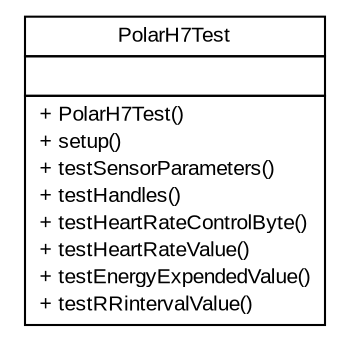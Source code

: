 #!/usr/local/bin/dot
#
# Class diagram 
# Generated by UMLGraph version R5_6 (http://www.umlgraph.org/)
#

digraph G {
	edge [fontname="arial",fontsize=10,labelfontname="arial",labelfontsize=10];
	node [fontname="arial",fontsize=10,shape=plaintext];
	nodesep=0.25;
	ranksep=0.5;
	// de.fhg.fit.biomos.sensorplatform.sensor.PolarH7Test
	c0 [label=<<table title="de.fhg.fit.biomos.sensorplatform.sensor.PolarH7Test" border="0" cellborder="1" cellspacing="0" cellpadding="2" port="p" href="./PolarH7Test.html">
		<tr><td><table border="0" cellspacing="0" cellpadding="1">
<tr><td align="center" balign="center"> PolarH7Test </td></tr>
		</table></td></tr>
		<tr><td><table border="0" cellspacing="0" cellpadding="1">
<tr><td align="left" balign="left">  </td></tr>
		</table></td></tr>
		<tr><td><table border="0" cellspacing="0" cellpadding="1">
<tr><td align="left" balign="left"> + PolarH7Test() </td></tr>
<tr><td align="left" balign="left"> + setup() </td></tr>
<tr><td align="left" balign="left"> + testSensorParameters() </td></tr>
<tr><td align="left" balign="left"> + testHandles() </td></tr>
<tr><td align="left" balign="left"> + testHeartRateControlByte() </td></tr>
<tr><td align="left" balign="left"> + testHeartRateValue() </td></tr>
<tr><td align="left" balign="left"> + testEnergyExpendedValue() </td></tr>
<tr><td align="left" balign="left"> + testRRintervalValue() </td></tr>
		</table></td></tr>
		</table>>, URL="./PolarH7Test.html", fontname="arial", fontcolor="black", fontsize=10.0];
}

